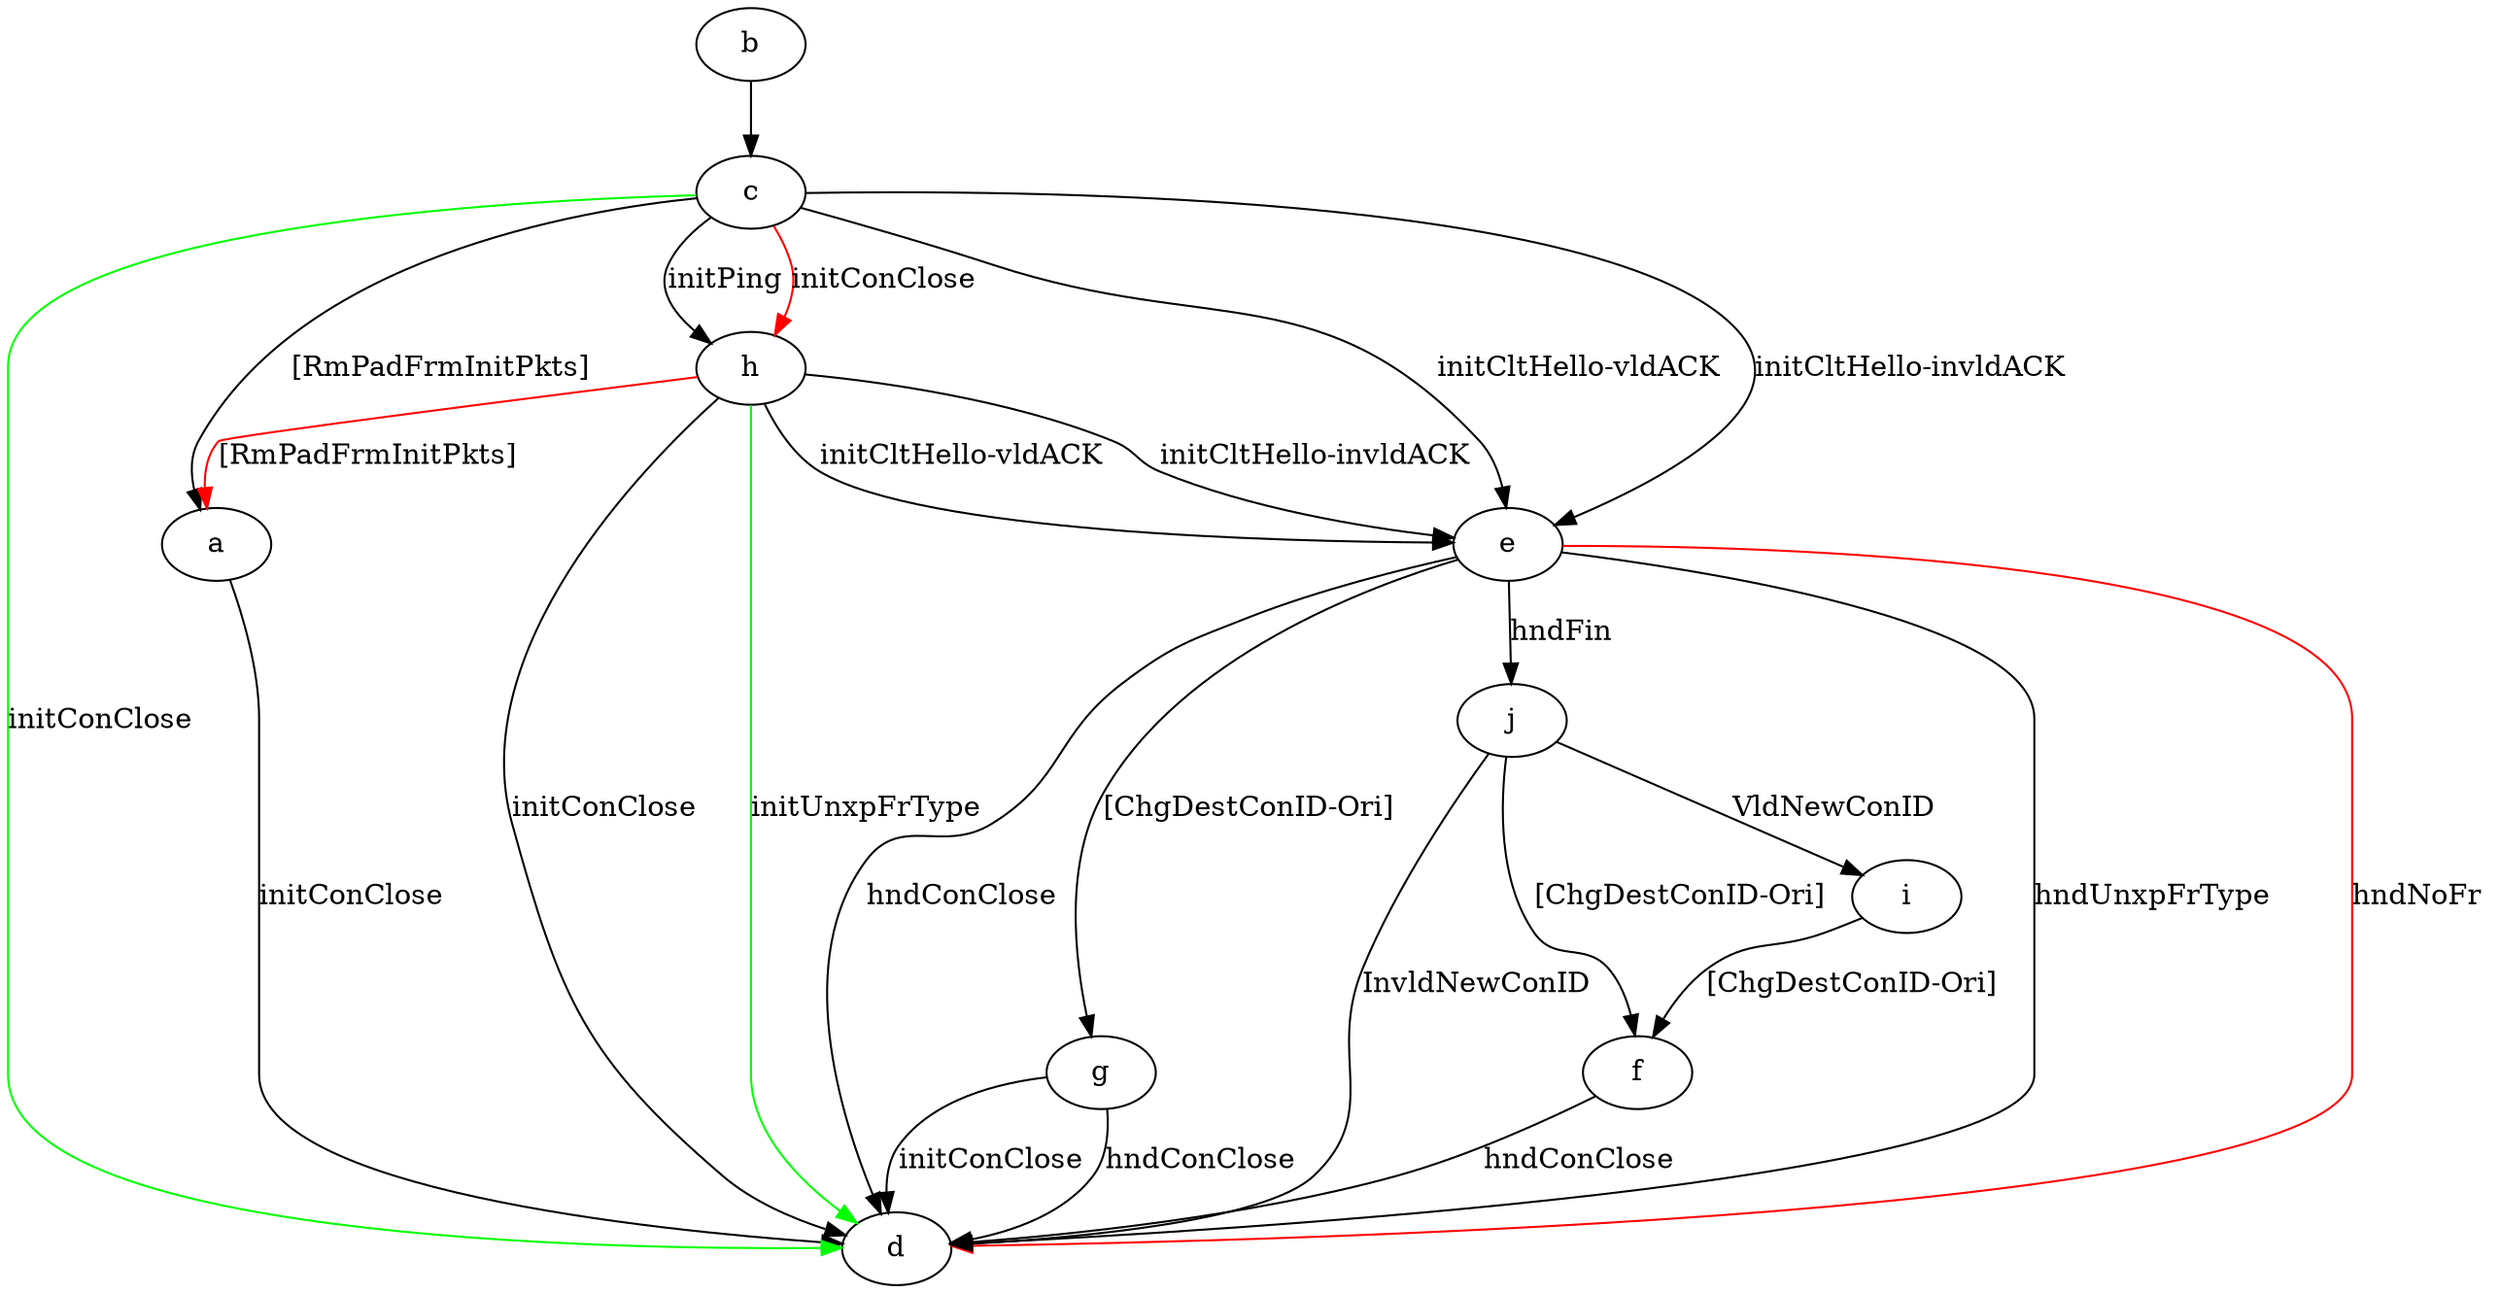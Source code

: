 digraph "" {
	a -> d	[key=0,
		label="initConClose "];
	b -> c	[key=0];
	c -> a	[key=0,
		label="[RmPadFrmInitPkts] "];
	c -> d	[key=0,
		color=green,
		label="initConClose "];
	c -> e	[key=0,
		label="initCltHello-vldACK "];
	c -> e	[key=1,
		label="initCltHello-invldACK "];
	c -> h	[key=0,
		label="initPing "];
	c -> h	[key=1,
		color=red,
		label="initConClose "];
	e -> d	[key=0,
		label="hndConClose "];
	e -> d	[key=1,
		label="hndUnxpFrType "];
	e -> d	[key=2,
		color=red,
		label="hndNoFr "];
	e -> g	[key=0,
		label="[ChgDestConID-Ori] "];
	e -> j	[key=0,
		label="hndFin "];
	f -> d	[key=0,
		label="hndConClose "];
	g -> d	[key=0,
		label="initConClose "];
	g -> d	[key=1,
		label="hndConClose "];
	h -> a	[key=0,
		color=red,
		label="[RmPadFrmInitPkts] "];
	h -> d	[key=0,
		label="initConClose "];
	h -> d	[key=1,
		color=green,
		label="initUnxpFrType "];
	h -> e	[key=0,
		label="initCltHello-vldACK "];
	h -> e	[key=1,
		label="initCltHello-invldACK "];
	i -> f	[key=0,
		label="[ChgDestConID-Ori] "];
	j -> d	[key=0,
		label="InvldNewConID "];
	j -> f	[key=0,
		label="[ChgDestConID-Ori] "];
	j -> i	[key=0,
		label="VldNewConID "];
}
